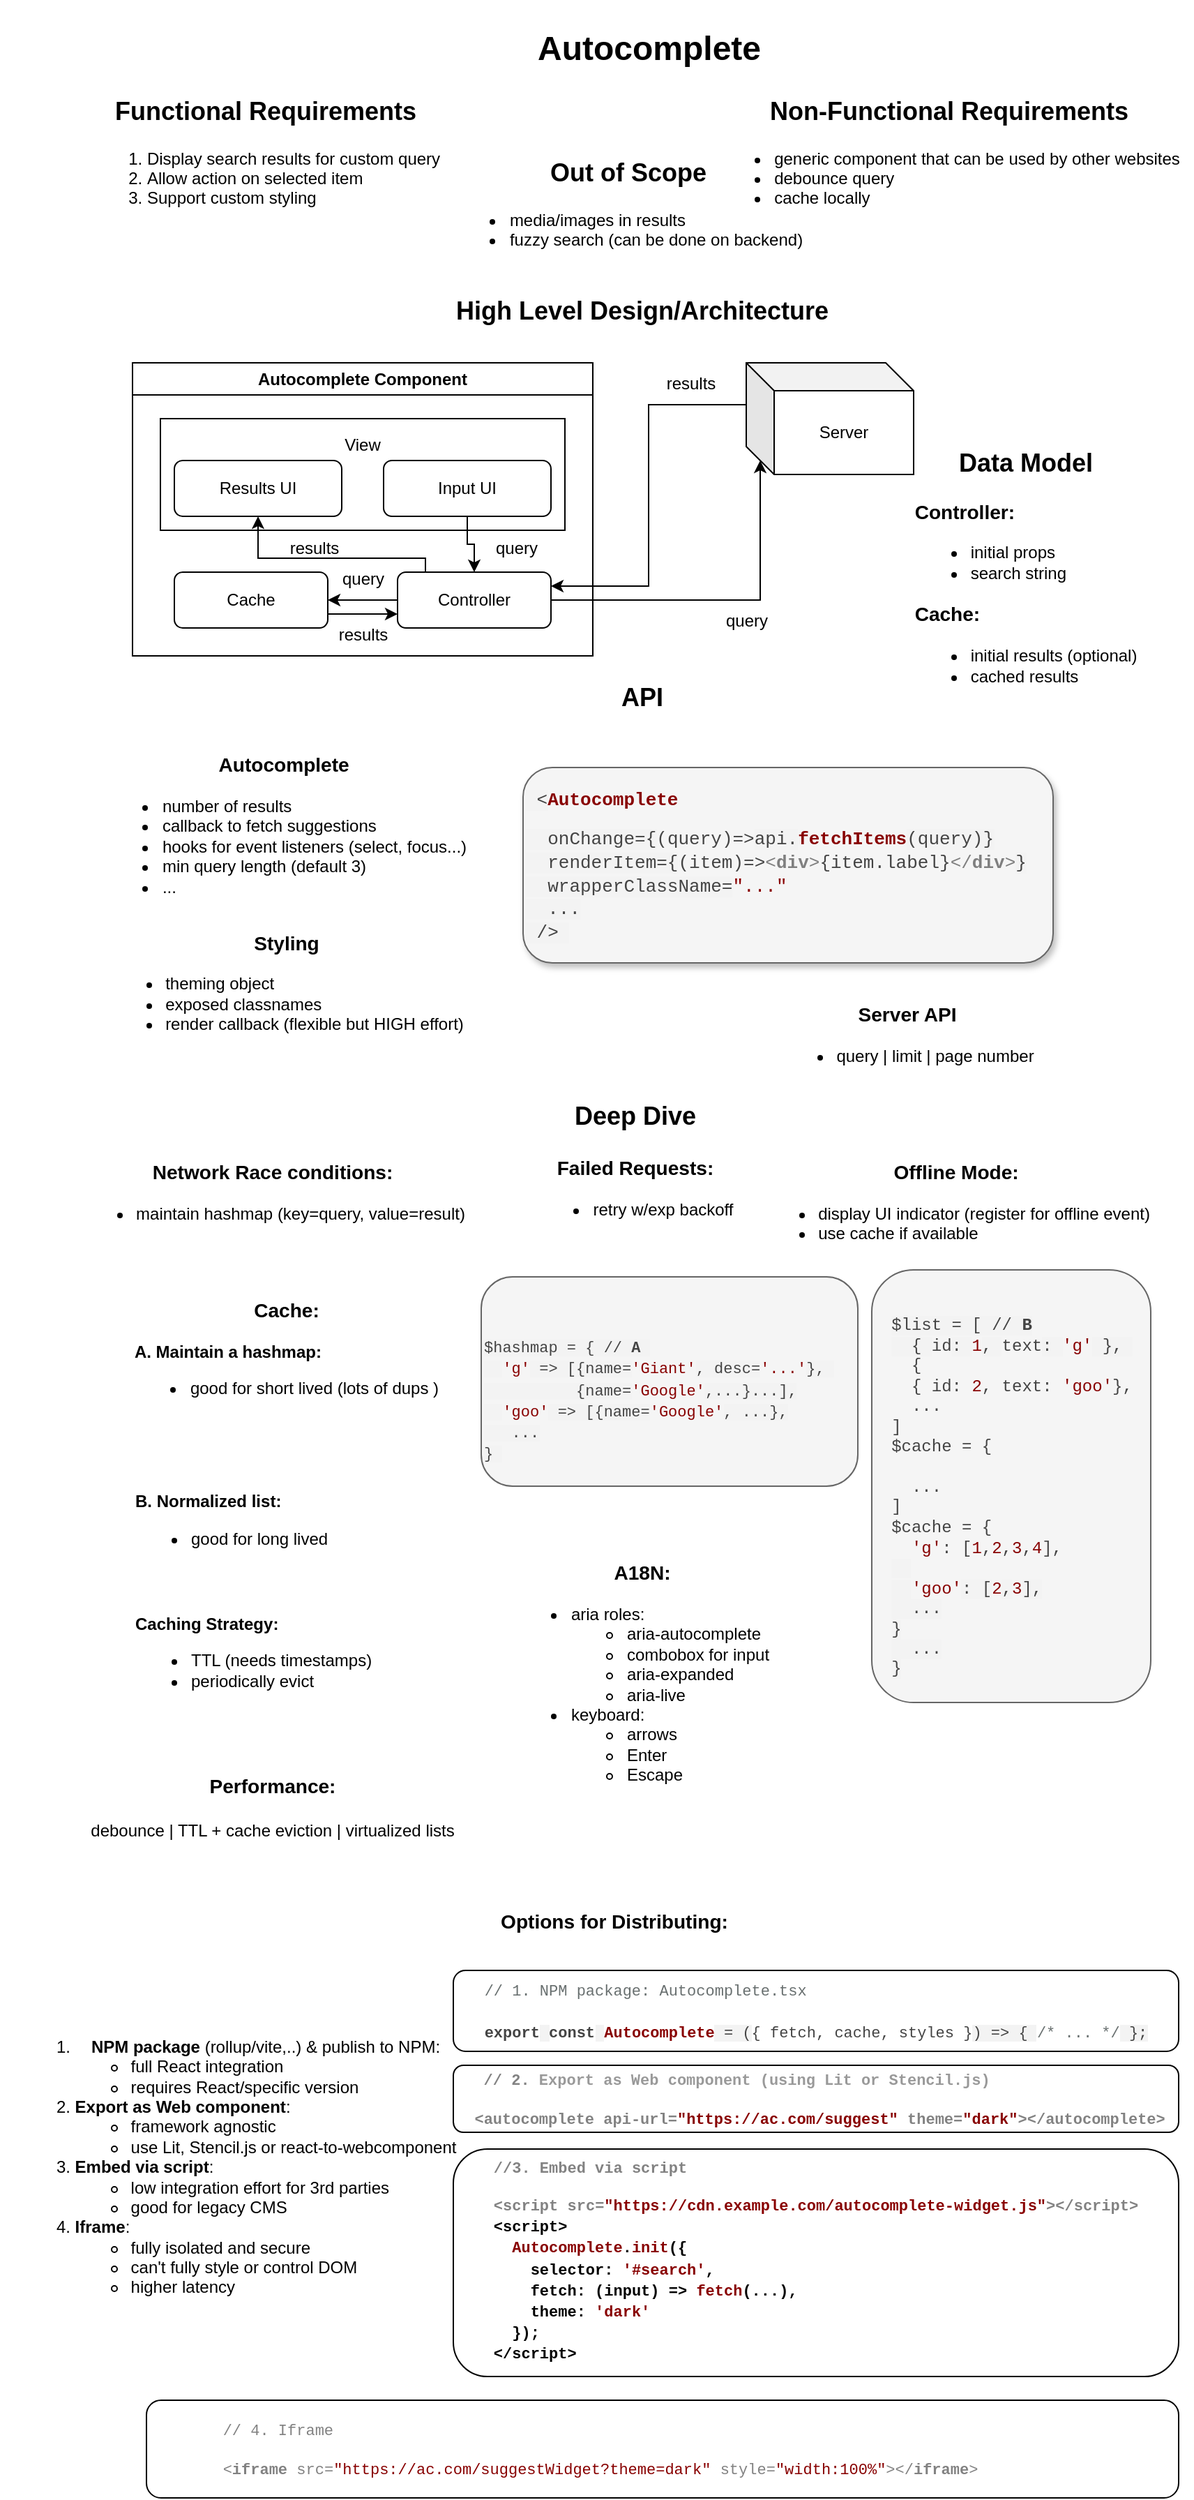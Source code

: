 <mxfile version="27.0.5">
  <diagram name="Page-1" id="dgKfHVLs2dfAS0LjMVGZ">
    <mxGraphModel dx="2055" dy="784" grid="1" gridSize="10" guides="1" tooltips="1" connect="1" arrows="1" fold="1" page="1" pageScale="1" pageWidth="850" pageHeight="1100" math="0" shadow="0">
      <root>
        <mxCell id="0" />
        <mxCell id="1" parent="0" />
        <mxCell id="UEqxe5ACNQiHhb535YgH-1" value="&lt;h1&gt;Autocomplete&lt;/h1&gt;" style="text;html=1;align=center;verticalAlign=middle;resizable=0;points=[];autosize=1;strokeColor=none;fillColor=none;" vertex="1" parent="1">
          <mxGeometry x="360" y="10" width="180" height="70" as="geometry" />
        </mxCell>
        <mxCell id="UEqxe5ACNQiHhb535YgH-2" value="&lt;h2&gt;Functional Requirements&lt;/h2&gt;&lt;div&gt;&lt;ol&gt;&lt;li style=&quot;text-align: left;&quot;&gt;Display search results for custom query&lt;/li&gt;&lt;li style=&quot;text-align: left;&quot;&gt;Allow action on selected item&lt;/li&gt;&lt;li style=&quot;text-align: left;&quot;&gt;Support custom styling&lt;/li&gt;&lt;/ol&gt;&lt;/div&gt;" style="text;html=1;align=center;verticalAlign=middle;resizable=0;points=[];autosize=1;strokeColor=none;fillColor=none;" vertex="1" parent="1">
          <mxGeometry x="40" y="58" width="270" height="120" as="geometry" />
        </mxCell>
        <mxCell id="UEqxe5ACNQiHhb535YgH-3" value="&lt;h2&gt;Non-Functional Requirements&lt;/h2&gt;&lt;div&gt;&lt;ul&gt;&lt;li style=&quot;text-align: left;&quot;&gt;generic component that can be used by other websites&lt;/li&gt;&lt;li style=&quot;text-align: left;&quot;&gt;debounce query&lt;/li&gt;&lt;li style=&quot;text-align: left;&quot;&gt;cache locally&lt;/li&gt;&lt;/ul&gt;&lt;/div&gt;" style="text;html=1;align=center;verticalAlign=middle;resizable=0;points=[];autosize=1;strokeColor=none;fillColor=none;" vertex="1" parent="1">
          <mxGeometry x="490" y="58" width="350" height="120" as="geometry" />
        </mxCell>
        <mxCell id="UEqxe5ACNQiHhb535YgH-4" value="&lt;h2&gt;Out of Scope&lt;/h2&gt;&lt;div&gt;&lt;ul&gt;&lt;li style=&quot;text-align: left;&quot;&gt;media/images in results&lt;/li&gt;&lt;li style=&quot;text-align: left;&quot;&gt;fuzzy search (can be done on backend)&lt;/li&gt;&lt;/ul&gt;&lt;/div&gt;" style="text;html=1;align=center;verticalAlign=middle;resizable=0;points=[];autosize=1;strokeColor=none;fillColor=none;" vertex="1" parent="1">
          <mxGeometry x="300" y="100" width="270" height="110" as="geometry" />
        </mxCell>
        <mxCell id="UEqxe5ACNQiHhb535YgH-5" value="&lt;h2&gt;High Level Design/Architecture&lt;/h2&gt;&lt;div&gt;&lt;br&gt;&lt;/div&gt;" style="text;html=1;align=center;verticalAlign=middle;resizable=0;points=[];autosize=1;strokeColor=none;fillColor=none;" vertex="1" parent="1">
          <mxGeometry x="300" y="200" width="290" height="80" as="geometry" />
        </mxCell>
        <mxCell id="UEqxe5ACNQiHhb535YgH-6" value="Autocomplete Component" style="swimlane;whiteSpace=wrap;html=1;" vertex="1" parent="1">
          <mxGeometry x="80" y="270" width="330" height="210" as="geometry" />
        </mxCell>
        <mxCell id="UEqxe5ACNQiHhb535YgH-11" value="View&lt;div&gt;&lt;br&gt;&lt;/div&gt;&lt;div&gt;&lt;br&gt;&lt;/div&gt;&lt;div&gt;&lt;br&gt;&lt;/div&gt;" style="rounded=0;whiteSpace=wrap;html=1;" vertex="1" parent="UEqxe5ACNQiHhb535YgH-6">
          <mxGeometry x="20" y="40" width="290" height="80" as="geometry" />
        </mxCell>
        <mxCell id="UEqxe5ACNQiHhb535YgH-7" value="Results UI" style="rounded=1;whiteSpace=wrap;html=1;" vertex="1" parent="UEqxe5ACNQiHhb535YgH-6">
          <mxGeometry x="30" y="70" width="120" height="40" as="geometry" />
        </mxCell>
        <mxCell id="UEqxe5ACNQiHhb535YgH-14" value="" style="edgeStyle=orthogonalEdgeStyle;rounded=0;orthogonalLoop=1;jettySize=auto;html=1;" edge="1" parent="UEqxe5ACNQiHhb535YgH-6" source="UEqxe5ACNQiHhb535YgH-10" target="UEqxe5ACNQiHhb535YgH-12">
          <mxGeometry relative="1" as="geometry" />
        </mxCell>
        <mxCell id="UEqxe5ACNQiHhb535YgH-10" value="Input UI" style="rounded=1;whiteSpace=wrap;html=1;" vertex="1" parent="UEqxe5ACNQiHhb535YgH-6">
          <mxGeometry x="180" y="70" width="120" height="40" as="geometry" />
        </mxCell>
        <mxCell id="UEqxe5ACNQiHhb535YgH-16" style="edgeStyle=orthogonalEdgeStyle;rounded=0;orthogonalLoop=1;jettySize=auto;html=1;" edge="1" parent="UEqxe5ACNQiHhb535YgH-6" source="UEqxe5ACNQiHhb535YgH-12" target="UEqxe5ACNQiHhb535YgH-7">
          <mxGeometry relative="1" as="geometry">
            <Array as="points">
              <mxPoint x="210" y="140" />
              <mxPoint x="90" y="140" />
            </Array>
          </mxGeometry>
        </mxCell>
        <mxCell id="UEqxe5ACNQiHhb535YgH-17" value="" style="edgeStyle=orthogonalEdgeStyle;rounded=0;orthogonalLoop=1;jettySize=auto;html=1;" edge="1" parent="UEqxe5ACNQiHhb535YgH-6" source="UEqxe5ACNQiHhb535YgH-12" target="UEqxe5ACNQiHhb535YgH-13">
          <mxGeometry relative="1" as="geometry" />
        </mxCell>
        <mxCell id="UEqxe5ACNQiHhb535YgH-12" value="Controller" style="rounded=1;whiteSpace=wrap;html=1;" vertex="1" parent="UEqxe5ACNQiHhb535YgH-6">
          <mxGeometry x="190" y="150" width="110" height="40" as="geometry" />
        </mxCell>
        <mxCell id="UEqxe5ACNQiHhb535YgH-19" style="edgeStyle=orthogonalEdgeStyle;rounded=0;orthogonalLoop=1;jettySize=auto;html=1;" edge="1" parent="UEqxe5ACNQiHhb535YgH-6" source="UEqxe5ACNQiHhb535YgH-13">
          <mxGeometry relative="1" as="geometry">
            <mxPoint x="190" y="180" as="targetPoint" />
            <Array as="points">
              <mxPoint x="190" y="180" />
            </Array>
          </mxGeometry>
        </mxCell>
        <mxCell id="UEqxe5ACNQiHhb535YgH-13" value="Cache" style="rounded=1;whiteSpace=wrap;html=1;" vertex="1" parent="UEqxe5ACNQiHhb535YgH-6">
          <mxGeometry x="30" y="150" width="110" height="40" as="geometry" />
        </mxCell>
        <mxCell id="UEqxe5ACNQiHhb535YgH-15" value="query" style="text;html=1;align=center;verticalAlign=middle;resizable=0;points=[];autosize=1;strokeColor=none;fillColor=none;" vertex="1" parent="UEqxe5ACNQiHhb535YgH-6">
          <mxGeometry x="250" y="118" width="50" height="30" as="geometry" />
        </mxCell>
        <mxCell id="UEqxe5ACNQiHhb535YgH-18" value="query" style="text;html=1;align=center;verticalAlign=middle;resizable=0;points=[];autosize=1;strokeColor=none;fillColor=none;" vertex="1" parent="UEqxe5ACNQiHhb535YgH-6">
          <mxGeometry x="140" y="140" width="50" height="30" as="geometry" />
        </mxCell>
        <mxCell id="UEqxe5ACNQiHhb535YgH-20" value="results" style="text;html=1;align=center;verticalAlign=middle;resizable=0;points=[];autosize=1;strokeColor=none;fillColor=none;" vertex="1" parent="UEqxe5ACNQiHhb535YgH-6">
          <mxGeometry x="135" y="180" width="60" height="30" as="geometry" />
        </mxCell>
        <mxCell id="UEqxe5ACNQiHhb535YgH-22" style="edgeStyle=orthogonalEdgeStyle;rounded=0;orthogonalLoop=1;jettySize=auto;html=1;entryX=0;entryY=0;entryDx=10;entryDy=70;entryPerimeter=0;" edge="1" parent="1" source="UEqxe5ACNQiHhb535YgH-12" target="UEqxe5ACNQiHhb535YgH-27">
          <mxGeometry relative="1" as="geometry">
            <mxPoint x="547" y="365.55" as="targetPoint" />
          </mxGeometry>
        </mxCell>
        <mxCell id="UEqxe5ACNQiHhb535YgH-23" value="query" style="text;html=1;align=center;verticalAlign=middle;resizable=0;points=[];autosize=1;strokeColor=none;fillColor=none;" vertex="1" parent="1">
          <mxGeometry x="495" y="440" width="50" height="30" as="geometry" />
        </mxCell>
        <mxCell id="UEqxe5ACNQiHhb535YgH-24" value="results" style="text;html=1;align=center;verticalAlign=middle;resizable=0;points=[];autosize=1;strokeColor=none;fillColor=none;" vertex="1" parent="1">
          <mxGeometry x="180" y="388" width="60" height="30" as="geometry" />
        </mxCell>
        <mxCell id="UEqxe5ACNQiHhb535YgH-26" value="results" style="text;html=1;align=center;verticalAlign=middle;resizable=0;points=[];autosize=1;strokeColor=none;fillColor=none;" vertex="1" parent="1">
          <mxGeometry x="450" y="270" width="60" height="30" as="geometry" />
        </mxCell>
        <mxCell id="UEqxe5ACNQiHhb535YgH-27" value="Server" style="shape=cube;whiteSpace=wrap;html=1;boundedLbl=1;backgroundOutline=1;darkOpacity=0.05;darkOpacity2=0.1;" vertex="1" parent="1">
          <mxGeometry x="520" y="270" width="120" height="80" as="geometry" />
        </mxCell>
        <mxCell id="UEqxe5ACNQiHhb535YgH-25" style="edgeStyle=orthogonalEdgeStyle;rounded=0;orthogonalLoop=1;jettySize=auto;html=1;exitX=0;exitY=0;exitDx=0;exitDy=30;exitPerimeter=0;entryX=1;entryY=0.25;entryDx=0;entryDy=0;" edge="1" parent="1" source="UEqxe5ACNQiHhb535YgH-27" target="UEqxe5ACNQiHhb535YgH-12">
          <mxGeometry relative="1" as="geometry">
            <mxPoint x="390" y="440" as="targetPoint" />
            <mxPoint x="576.04" y="390.48" as="sourcePoint" />
          </mxGeometry>
        </mxCell>
        <mxCell id="UEqxe5ACNQiHhb535YgH-28" value="&lt;h2&gt;Data Model&lt;/h2&gt;&lt;h3 style=&quot;text-align: left;&quot;&gt;Controller:&lt;/h3&gt;&lt;div style=&quot;&quot;&gt;&lt;ul&gt;&lt;li style=&quot;text-align: left;&quot;&gt;initial props&lt;/li&gt;&lt;li style=&quot;text-align: left;&quot;&gt;search string&lt;/li&gt;&lt;/ul&gt;&lt;h3 style=&quot;text-align: left;&quot;&gt;Cache:&lt;/h3&gt;&lt;div&gt;&lt;ul&gt;&lt;li style=&quot;text-align: left;&quot;&gt;initial results (optional)&lt;/li&gt;&lt;li style=&quot;text-align: left;&quot;&gt;cached results&lt;/li&gt;&lt;/ul&gt;&lt;/div&gt;&lt;/div&gt;" style="text;html=1;align=center;verticalAlign=middle;resizable=0;points=[];autosize=1;strokeColor=none;fillColor=none;" vertex="1" parent="1">
          <mxGeometry x="630" y="310" width="180" height="210" as="geometry" />
        </mxCell>
        <mxCell id="UEqxe5ACNQiHhb535YgH-29" value="&lt;h2&gt;API&lt;/h2&gt;" style="text;html=1;align=center;verticalAlign=middle;resizable=0;points=[];autosize=1;strokeColor=none;fillColor=none;" vertex="1" parent="1">
          <mxGeometry x="420" y="480" width="50" height="60" as="geometry" />
        </mxCell>
        <mxCell id="UEqxe5ACNQiHhb535YgH-30" value="&lt;h3&gt;Autocomplete&amp;nbsp;&lt;/h3&gt;&lt;div&gt;&lt;ul&gt;&lt;li style=&quot;text-align: left;&quot;&gt;&lt;span style=&quot;background-color: transparent; color: light-dark(rgb(0, 0, 0), rgb(255, 255, 255));&quot;&gt;number of results&lt;/span&gt;&lt;/li&gt;&lt;li style=&quot;text-align: left;&quot;&gt;&lt;span style=&quot;background-color: transparent; color: light-dark(rgb(0, 0, 0), rgb(255, 255, 255));&quot;&gt;callback to fetch suggestions&lt;/span&gt;&lt;/li&gt;&lt;li style=&quot;text-align: left;&quot;&gt;&lt;span style=&quot;background-color: transparent; color: light-dark(rgb(0, 0, 0), rgb(255, 255, 255));&quot;&gt;hooks for event listeners (select, focus...)&lt;/span&gt;&lt;/li&gt;&lt;li style=&quot;text-align: left;&quot;&gt;&lt;span style=&quot;background-color: transparent; color: light-dark(rgb(0, 0, 0), rgb(255, 255, 255));&quot;&gt;min query length (default 3)&lt;/span&gt;&lt;/li&gt;&lt;li style=&quot;text-align: left;&quot;&gt;&lt;span style=&quot;background-color: transparent; color: light-dark(rgb(0, 0, 0), rgb(255, 255, 255));&quot;&gt;...&lt;/span&gt;&lt;/li&gt;&lt;/ul&gt;&lt;/div&gt;" style="text;html=1;align=center;verticalAlign=middle;resizable=0;points=[];autosize=1;strokeColor=none;fillColor=none;" vertex="1" parent="1">
          <mxGeometry x="50" y="530" width="280" height="140" as="geometry" />
        </mxCell>
        <mxCell id="UEqxe5ACNQiHhb535YgH-36" value="&lt;pre&gt;&lt;font style=&quot;font-size: 13px;&quot;&gt;&lt;span style=&quot;color: rgb(68, 68, 68); font-family: &amp;quot;Lucida Console&amp;quot;, Courier, monospace; white-space-collapse: preserve; background-color: rgb(243, 243, 243);&quot;&gt; &amp;lt;&lt;/span&gt;&lt;span style=&quot;box-sizing: border-box; font-family: &amp;quot;Lucida Console&amp;quot;, Courier, monospace; white-space-collapse: preserve; color: rgb(136, 0, 0); font-weight: 700;&quot;&gt;Autocomplete&lt;/span&gt;&lt;span style=&quot;color: rgb(68, 68, 68); font-family: &amp;quot;Lucida Console&amp;quot;, Courier, monospace; white-space-collapse: preserve; background-color: rgb(243, 243, 243);&quot;&gt;&lt;br&gt;&lt;/span&gt;&lt;/font&gt;&lt;pre&gt;&lt;font style=&quot;font-size: 13px;&quot;&gt;&lt;span style=&quot;color: rgb(68, 68, 68); font-family: &amp;quot;Lucida Console&amp;quot;, Courier, monospace; white-space-collapse: preserve; background-color: rgb(243, 243, 243);&quot;&gt;  onChange={&lt;/span&gt;&lt;span style=&quot;box-sizing: border-box; color: rgb(68, 68, 68); font-family: &amp;quot;Lucida Console&amp;quot;, Courier, monospace; white-space-collapse: preserve;&quot;&gt;(&lt;span style=&quot;box-sizing: border-box;&quot;&gt;query&lt;/span&gt;)=&amp;gt;&lt;/span&gt;&lt;span style=&quot;color: rgb(68, 68, 68); font-family: &amp;quot;Lucida Console&amp;quot;, Courier, monospace; white-space-collapse: preserve; background-color: rgb(243, 243, 243);&quot;&gt;api.&lt;/span&gt;&lt;span style=&quot;box-sizing: border-box; font-family: &amp;quot;Lucida Console&amp;quot;, Courier, monospace; white-space-collapse: preserve; color: rgb(136, 0, 0); font-weight: 700;&quot;&gt;fetchItems&lt;/span&gt;&lt;span style=&quot;color: rgb(68, 68, 68); font-family: &amp;quot;Lucida Console&amp;quot;, Courier, monospace; white-space-collapse: preserve; background-color: rgb(243, 243, 243);&quot;&gt;(query)}&lt;br&gt;&lt;/span&gt;&lt;span style=&quot;color: rgb(68, 68, 68); font-family: &amp;quot;Lucida Console&amp;quot;, Courier, monospace; white-space-collapse: preserve; background-color: rgb(243, 243, 243);&quot;&gt;  renderItem={&lt;/span&gt;&lt;span style=&quot;box-sizing: border-box; color: rgb(68, 68, 68); font-family: &amp;quot;Lucida Console&amp;quot;, Courier, monospace; white-space-collapse: preserve;&quot;&gt;(&lt;span style=&quot;box-sizing: border-box;&quot;&gt;item&lt;/span&gt;)=&amp;gt;&lt;/span&gt;&lt;span style=&quot;box-sizing: border-box; color: rgb(68, 68, 68); font-family: &amp;quot;Lucida Console&amp;quot;, Courier, monospace; white-space-collapse: preserve;&quot;&gt;&lt;span style=&quot;box-sizing: border-box; color: rgba(68, 68, 68, 0.667);&quot;&gt;&amp;lt;&lt;span style=&quot;box-sizing: border-box; font-weight: 700;&quot;&gt;div&lt;/span&gt;&amp;gt;&lt;/span&gt;{item.label}&lt;span style=&quot;box-sizing: border-box; color: rgba(68, 68, 68, 0.667);&quot;&gt;&amp;lt;/&lt;span style=&quot;box-sizing: border-box; font-weight: 700;&quot;&gt;div&lt;/span&gt;&amp;gt;&lt;/span&gt;&lt;/span&gt;&lt;span style=&quot;color: rgb(68, 68, 68); font-family: &amp;quot;Lucida Console&amp;quot;, Courier, monospace; white-space-collapse: preserve; background-color: rgb(243, 243, 243);&quot;&gt;}&lt;br&gt;&lt;/span&gt;&lt;span style=&quot;color: rgb(68, 68, 68); font-family: &amp;quot;Lucida Console&amp;quot;, Courier, monospace; white-space-collapse: preserve; background-color: rgb(243, 243, 243);&quot;&gt;  wrapperClassName=&lt;/span&gt;&lt;span style=&quot;box-sizing: border-box; font-family: &amp;quot;Lucida Console&amp;quot;, Courier, monospace; white-space-collapse: preserve; color: rgb(136, 0, 0);&quot;&gt;&quot;...&quot;&lt;br&gt;&lt;/span&gt;&lt;span style=&quot;color: rgb(68, 68, 68); font-family: &amp;quot;Lucida Console&amp;quot;, Courier, monospace; white-space-collapse: preserve; background-color: rgb(243, 243, 243);&quot;&gt;  ...&lt;br&gt;&lt;/span&gt;&lt;span style=&quot;color: rgb(68, 68, 68); font-family: &amp;quot;Lucida Console&amp;quot;, Courier, monospace; white-space-collapse: preserve; background-color: rgb(243, 243, 243);&quot;&gt; /&amp;gt; &lt;/span&gt;&lt;/font&gt;&lt;/pre&gt;&lt;/pre&gt;" style="text;html=1;align=left;verticalAlign=middle;resizable=0;points=[];autosize=1;strokeColor=#666666;fillColor=#f5f5f5;fontColor=#333333;rounded=1;glass=0;shadow=1;" vertex="1" parent="1">
          <mxGeometry x="360" y="560" width="380" height="140" as="geometry" />
        </mxCell>
        <mxCell id="UEqxe5ACNQiHhb535YgH-38" value="&lt;h2&gt;Deep Dive&lt;/h2&gt;" style="text;html=1;align=center;verticalAlign=middle;resizable=0;points=[];autosize=1;strokeColor=none;fillColor=none;" vertex="1" parent="1">
          <mxGeometry x="385" y="780" width="110" height="60" as="geometry" />
        </mxCell>
        <mxCell id="UEqxe5ACNQiHhb535YgH-39" value="&lt;h3&gt;Network Race conditions:&lt;/h3&gt;&lt;div&gt;&lt;ul&gt;&lt;li style=&quot;text-align: left;&quot;&gt;maintain hashmap (key=query, value=result)&lt;/li&gt;&lt;/ul&gt;&lt;div style=&quot;&quot;&gt;&lt;br&gt;&lt;/div&gt;&lt;/div&gt;" style="text;html=1;align=center;verticalAlign=middle;resizable=0;points=[];autosize=1;strokeColor=none;fillColor=none;" vertex="1" parent="1">
          <mxGeometry x="30" y="820" width="300" height="100" as="geometry" />
        </mxCell>
        <mxCell id="UEqxe5ACNQiHhb535YgH-40" value="&lt;h3&gt;Failed Requests:&lt;/h3&gt;&lt;div&gt;&lt;ul&gt;&lt;li style=&quot;text-align: left;&quot;&gt;retry w/exp backoff&lt;/li&gt;&lt;/ul&gt;&lt;/div&gt;" style="text;html=1;align=center;verticalAlign=middle;resizable=0;points=[];autosize=1;strokeColor=none;fillColor=none;" vertex="1" parent="1">
          <mxGeometry x="360" y="820" width="160" height="80" as="geometry" />
        </mxCell>
        <mxCell id="UEqxe5ACNQiHhb535YgH-41" value="&lt;h3&gt;Offline Mode:&lt;/h3&gt;&lt;div&gt;&lt;ul&gt;&lt;li style=&quot;text-align: left;&quot;&gt;display UI indicator (register for offline event)&lt;/li&gt;&lt;li style=&quot;text-align: left;&quot;&gt;use cache if available&lt;/li&gt;&lt;/ul&gt;&lt;/div&gt;" style="text;html=1;align=center;verticalAlign=middle;resizable=0;points=[];autosize=1;strokeColor=none;fillColor=none;" vertex="1" parent="1">
          <mxGeometry x="520" y="820" width="300" height="100" as="geometry" />
        </mxCell>
        <mxCell id="UEqxe5ACNQiHhb535YgH-42" value="&lt;h3&gt;Cache:&lt;/h3&gt;&lt;div&gt;&lt;div style=&quot;text-align: left;&quot;&gt;&lt;span style=&quot;background-color: transparent; color: light-dark(rgb(0, 0, 0), rgb(255, 255, 255));&quot;&gt;&lt;b&gt;A. Maintain a hashmap:&lt;/b&gt;&lt;/span&gt;&lt;/div&gt;&lt;ul&gt;&lt;li&gt;&lt;span style=&quot;background-color: transparent; color: light-dark(rgb(0, 0, 0), rgb(255, 255, 255)); text-align: left;&quot;&gt;good for short lived (lots of dups )&lt;/span&gt;&lt;/li&gt;&lt;/ul&gt;&lt;/div&gt;" style="text;html=1;align=center;verticalAlign=middle;resizable=0;points=[];autosize=1;strokeColor=none;fillColor=none;" vertex="1" parent="1">
          <mxGeometry x="70" y="920" width="240" height="110" as="geometry" />
        </mxCell>
        <mxCell id="UEqxe5ACNQiHhb535YgH-43" value="&lt;pre&gt;&lt;pre&gt;&lt;br&gt;&lt;/pre&gt;&lt;pre&gt;&lt;font style=&quot;font-size: 11px;&quot;&gt;&lt;span style=&quot;color: rgb(68, 68, 68); font-family: &amp;quot;Lucida Console&amp;quot;, Courier, monospace; background-color: rgb(243, 243, 243);&quot;&gt;$hashmap = { // &lt;b&gt;A&lt;/b&gt; &lt;br&gt;&lt;/span&gt;&lt;span style=&quot;color: rgb(68, 68, 68); font-family: &amp;quot;Lucida Console&amp;quot;, Courier, monospace; background-color: rgb(243, 243, 243);&quot;&gt;  &lt;/span&gt;&lt;span style=&quot;box-sizing: border-box; font-family: &amp;quot;Lucida Console&amp;quot;, Courier, monospace; color: rgb(136, 0, 0);&quot;&gt;&#39;g&#39;&lt;/span&gt;&lt;span style=&quot;color: rgb(68, 68, 68); font-family: &amp;quot;Lucida Console&amp;quot;, Courier, monospace; background-color: rgb(243, 243, 243);&quot;&gt; =&amp;gt; [{name=&lt;/span&gt;&lt;span style=&quot;box-sizing: border-box; font-family: &amp;quot;Lucida Console&amp;quot;, Courier, monospace; color: rgb(136, 0, 0);&quot;&gt;&#39;Giant&#39;&lt;/span&gt;&lt;span style=&quot;color: rgb(68, 68, 68); font-family: &amp;quot;Lucida Console&amp;quot;, Courier, monospace; background-color: rgb(243, 243, 243);&quot;&gt;, desc=&lt;/span&gt;&lt;span style=&quot;box-sizing: border-box; font-family: &amp;quot;Lucida Console&amp;quot;, Courier, monospace; color: rgb(136, 0, 0);&quot;&gt;&#39;...&#39;&lt;/span&gt;&lt;span style=&quot;color: rgb(68, 68, 68); font-family: &amp;quot;Lucida Console&amp;quot;, Courier, monospace; background-color: rgb(243, 243, 243);&quot;&gt;}, &lt;br&gt;          {name=&lt;/span&gt;&lt;span style=&quot;box-sizing: border-box; font-family: &amp;quot;Lucida Console&amp;quot;, Courier, monospace; color: rgb(136, 0, 0);&quot;&gt;&#39;Google&#39;&lt;/span&gt;&lt;span style=&quot;color: rgb(68, 68, 68); font-family: &amp;quot;Lucida Console&amp;quot;, Courier, monospace; background-color: rgb(243, 243, 243);&quot;&gt;,...}...],&lt;br&gt;  &lt;/span&gt;&lt;span style=&quot;box-sizing: border-box; font-family: &amp;quot;Lucida Console&amp;quot;, Courier, monospace; color: rgb(136, 0, 0);&quot;&gt;&#39;goo&#39;&lt;/span&gt;&lt;span style=&quot;color: rgb(68, 68, 68); font-family: &amp;quot;Lucida Console&amp;quot;, Courier, monospace; background-color: rgb(243, 243, 243);&quot;&gt; =&amp;gt; [{name=&lt;/span&gt;&lt;span style=&quot;box-sizing: border-box; font-family: &amp;quot;Lucida Console&amp;quot;, Courier, monospace; color: rgb(136, 0, 0);&quot;&gt;&#39;Google&#39;&lt;/span&gt;&lt;span style=&quot;color: rgb(68, 68, 68); font-family: &amp;quot;Lucida Console&amp;quot;, Courier, monospace; background-color: rgb(243, 243, 243);&quot;&gt;, ...},&lt;br&gt;   ...&lt;br&gt;} &lt;/span&gt;&lt;/font&gt;&lt;/pre&gt;&lt;/pre&gt;" style="text;html=1;align=left;verticalAlign=middle;resizable=0;points=[];autosize=1;strokeColor=#666666;fillColor=#f5f5f5;rounded=1;fontColor=#333333;" vertex="1" parent="1">
          <mxGeometry x="330" y="925" width="270" height="150" as="geometry" />
        </mxCell>
        <mxCell id="UEqxe5ACNQiHhb535YgH-44" value="&lt;pre&gt;&lt;div style=&quot;text-align: left;&quot;&gt;&lt;br&gt;&lt;/div&gt;&lt;div style=&quot;text-align: left;&quot;&gt;&lt;span style=&quot;background-color: rgb(243, 243, 243); color: rgb(68, 68, 68); font-family: &amp;quot;Lucida Console&amp;quot;, Courier, monospace;&quot;&gt;&lt;font&gt;$list = [ &lt;/font&gt;&lt;/span&gt;&lt;span style=&quot;background-color: rgb(243, 243, 243); color: rgb(68, 68, 68); font-family: &amp;quot;Lucida Console&amp;quot;, Courier, monospace; white-space-collapse: collapse;&quot;&gt;// &lt;b&gt;B&lt;/b&gt;&lt;/span&gt;&lt;/div&gt;&lt;font style=&quot;&quot;&gt;&lt;font style=&quot;&quot;&gt;&lt;div style=&quot;text-align: left;&quot;&gt;&lt;font&gt;&lt;span style=&quot;color: rgb(68, 68, 68); font-family: &amp;quot;Lucida Console&amp;quot;, Courier, monospace; background-color: rgb(243, 243, 243);&quot;&gt;  { &lt;/span&gt;&lt;span style=&quot;background-color: transparent; box-sizing: border-box; color: rgb(68, 68, 68); font-family: &amp;quot;Lucida Console&amp;quot;, Courier, monospace;&quot;&gt;id&lt;/span&gt;&lt;span style=&quot;color: rgb(68, 68, 68); font-family: &amp;quot;Lucida Console&amp;quot;, Courier, monospace; background-color: rgb(243, 243, 243);&quot;&gt;: &lt;/span&gt;&lt;span style=&quot;background-color: transparent; box-sizing: border-box; font-family: &amp;quot;Lucida Console&amp;quot;, Courier, monospace; color: rgb(136, 0, 0);&quot;&gt;1&lt;/span&gt;&lt;span style=&quot;color: rgb(68, 68, 68); font-family: &amp;quot;Lucida Console&amp;quot;, Courier, monospace; background-color: rgb(243, 243, 243);&quot;&gt;, &lt;/span&gt;&lt;span style=&quot;background-color: transparent; box-sizing: border-box; color: rgb(68, 68, 68); font-family: &amp;quot;Lucida Console&amp;quot;, Courier, monospace;&quot;&gt;text&lt;/span&gt;&lt;span style=&quot;color: rgb(68, 68, 68); font-family: &amp;quot;Lucida Console&amp;quot;, Courier, monospace; background-color: rgb(243, 243, 243);&quot;&gt;: &lt;/span&gt;&lt;span style=&quot;background-color: transparent; box-sizing: border-box; font-family: &amp;quot;Lucida Console&amp;quot;, Courier, monospace; color: rgb(136, 0, 0);&quot;&gt;&#39;g&#39;&lt;/span&gt;&lt;span style=&quot;color: rgb(68, 68, 68); font-family: &amp;quot;Lucida Console&amp;quot;, Courier, monospace; background-color: rgb(243, 243, 243);&quot;&gt; }, &lt;/span&gt;&lt;/font&gt;&lt;/div&gt;&lt;font style=&quot;&quot;&gt;&lt;font&gt;&lt;span style=&quot;color: rgb(68, 68, 68); font-family: &amp;quot;Lucida Console&amp;quot;, Courier, monospace; white-space-collapse: preserve; background-color: rgb(243, 243, 243);&quot;&gt;&lt;div style=&quot;text-align: left;&quot;&gt;  { &lt;/div&gt;&lt;/span&gt;&lt;span style=&quot;color: rgb(68, 68, 68); font-family: &amp;quot;Lucida Console&amp;quot;, Courier, monospace; white-space-collapse: preserve; background-color: rgb(243, 243, 243);&quot;&gt;&lt;div style=&quot;text-align: left;&quot;&gt;  { &lt;span style=&quot;background-color: transparent; box-sizing: border-box;&quot;&gt;id&lt;/span&gt;: &lt;span style=&quot;background-color: transparent; box-sizing: border-box; color: rgb(136, 0, 0);&quot;&gt;2&lt;/span&gt;, &lt;span style=&quot;background-color: transparent; box-sizing: border-box;&quot;&gt;text&lt;/span&gt;: &lt;span style=&quot;background-color: transparent; box-sizing: border-box; color: rgb(136, 0, 0);&quot;&gt;&#39;goo&#39;&lt;/span&gt;},&lt;/div&gt;&lt;/span&gt;&lt;span style=&quot;color: rgb(68, 68, 68); font-family: &amp;quot;Lucida Console&amp;quot;, Courier, monospace; white-space-collapse: preserve; background-color: rgb(243, 243, 243);&quot;&gt;&lt;div style=&quot;text-align: left;&quot;&gt;  ...&lt;/div&gt;&lt;div style=&quot;text-align: left;&quot;&gt;]&lt;/div&gt;&lt;div style=&quot;text-align: left;&quot;&gt;$cache = {&lt;/div&gt;&lt;div style=&quot;text-align: left;&quot;&gt;  &lt;/div&gt;&lt;/span&gt;&lt;span style=&quot;color: rgb(68, 68, 68); font-family: &amp;quot;Lucida Console&amp;quot;, Courier, monospace; white-space-collapse: preserve; background-color: rgb(243, 243, 243);&quot;&gt;&lt;div style=&quot;text-align: left;&quot;&gt;  ...&lt;/div&gt;&lt;/span&gt;&lt;span style=&quot;color: rgb(68, 68, 68); font-family: &amp;quot;Lucida Console&amp;quot;, Courier, monospace; white-space-collapse: preserve; background-color: rgb(243, 243, 243);&quot;&gt;&lt;div style=&quot;text-align: left;&quot;&gt;]&lt;/div&gt;&lt;/span&gt;&lt;/font&gt;&lt;span style=&quot;color: rgb(68, 68, 68); font-family: &amp;quot;Lucida Console&amp;quot;, Courier, monospace; white-space-collapse: preserve; background-color: rgb(243, 243, 243);&quot;&gt;&lt;div style=&quot;text-align: left;&quot;&gt;&lt;font&gt;$cache = {&lt;/font&gt;&lt;/div&gt;&lt;/span&gt;&lt;/font&gt;&lt;span style=&quot;color: rgb(68, 68, 68); font-family: &amp;quot;Lucida Console&amp;quot;, Courier, monospace; white-space-collapse: preserve; background-color: rgb(243, 243, 243);&quot;&gt;&lt;div style=&quot;text-align: left;&quot;&gt;&lt;font&gt;&lt;font style=&quot;background-color: transparent; color: light-dark(rgb(0, 0, 0), rgb(255, 255, 255)); font-family: Helvetica; white-space-collapse: collapse;&quot;&gt;&lt;span style=&quot;color: rgb(68, 68, 68); font-family: &amp;quot;Lucida Console&amp;quot;, Courier, monospace; white-space-collapse: preserve;&quot;&gt;  &lt;/span&gt;&lt;span style=&quot;box-sizing: border-box; font-family: &amp;quot;Lucida Console&amp;quot;, Courier, monospace; white-space-collapse: preserve; color: rgb(136, 0, 0);&quot;&gt;&#39;g&#39;&lt;/span&gt;&lt;span style=&quot;color: rgb(68, 68, 68); font-family: &amp;quot;Lucida Console&amp;quot;, Courier, monospace; white-space-collapse: preserve;&quot;&gt;: [&lt;/span&gt;&lt;span style=&quot;box-sizing: border-box; font-family: &amp;quot;Lucida Console&amp;quot;, Courier, monospace; white-space-collapse: preserve; color: rgb(136, 0, 0);&quot;&gt;1&lt;/span&gt;&lt;span style=&quot;color: rgb(68, 68, 68); font-family: &amp;quot;Lucida Console&amp;quot;, Courier, monospace; white-space-collapse: preserve;&quot;&gt;,&lt;/span&gt;&lt;span style=&quot;box-sizing: border-box; font-family: &amp;quot;Lucida Console&amp;quot;, Courier, monospace; white-space-collapse: preserve; color: rgb(136, 0, 0);&quot;&gt;2&lt;/span&gt;&lt;span style=&quot;color: rgb(68, 68, 68); font-family: &amp;quot;Lucida Console&amp;quot;, Courier, monospace; white-space-collapse: preserve;&quot;&gt;,&lt;/span&gt;&lt;span style=&quot;box-sizing: border-box; font-family: &amp;quot;Lucida Console&amp;quot;, Courier, monospace; white-space-collapse: preserve; color: rgb(136, 0, 0);&quot;&gt;3&lt;/span&gt;&lt;span style=&quot;color: rgb(68, 68, 68); font-family: &amp;quot;Lucida Console&amp;quot;, Courier, monospace; white-space-collapse: preserve;&quot;&gt;,&lt;/span&gt;&lt;/font&gt;&lt;span style=&quot;background-color: transparent; box-sizing: border-box; color: rgb(136, 0, 0);&quot;&gt;4&lt;/span&gt;&lt;span style=&quot;&quot;&gt;],&lt;/span&gt;&lt;/font&gt;&lt;/div&gt;&lt;/span&gt;&lt;/font&gt;&lt;font&gt;&lt;span style=&quot;color: rgb(68, 68, 68); font-family: &amp;quot;Lucida Console&amp;quot;, Courier, monospace; white-space-collapse: preserve; background-color: rgb(243, 243, 243);&quot;&gt;&lt;div style=&quot;text-align: left;&quot;&gt;&lt;span style=&quot;background-color: light-dark(rgb(243, 243, 243), rgb(28, 28, 28)); color: light-dark(rgb(68, 68, 68), rgb(179, 179, 179));&quot;&gt;  &lt;/span&gt;&lt;/div&gt;&lt;/span&gt;&lt;span style=&quot;color: rgb(68, 68, 68); font-family: &amp;quot;Lucida Console&amp;quot;, Courier, monospace; white-space-collapse: preserve; background-color: rgb(243, 243, 243);&quot;&gt;&lt;div style=&quot;text-align: left;&quot;&gt;&lt;span style=&quot;color: rgb(68, 68, 68); background-color: rgb(243, 243, 243);&quot;&gt;  &lt;/span&gt;&lt;span style=&quot;background-color: transparent; box-sizing: border-box; color: rgb(136, 0, 0);&quot;&gt;&#39;goo&#39;&lt;/span&gt;&lt;span style=&quot;color: rgb(68, 68, 68); background-color: rgb(243, 243, 243);&quot;&gt;: [&lt;/span&gt;&lt;span style=&quot;background-color: transparent; box-sizing: border-box; color: rgb(136, 0, 0);&quot;&gt;2&lt;/span&gt;&lt;span style=&quot;color: rgb(68, 68, 68); background-color: rgb(243, 243, 243);&quot;&gt;,&lt;/span&gt;&lt;span style=&quot;background-color: transparent; box-sizing: border-box; color: rgb(136, 0, 0);&quot;&gt;3&lt;/span&gt;&lt;span style=&quot;color: rgb(68, 68, 68); background-color: rgb(243, 243, 243);&quot;&gt;],&lt;/span&gt;&lt;/div&gt;&lt;/span&gt;&lt;span style=&quot;color: rgb(68, 68, 68); font-family: &amp;quot;Lucida Console&amp;quot;, Courier, monospace; white-space-collapse: preserve; background-color: rgb(243, 243, 243);&quot;&gt;&lt;div style=&quot;text-align: left;&quot;&gt;&lt;span style=&quot;background-color: light-dark(rgb(243, 243, 243), rgb(28, 28, 28)); color: light-dark(rgb(68, 68, 68), rgb(179, 179, 179));&quot;&gt;  ...&lt;/span&gt;&lt;/div&gt;&lt;div style=&quot;text-align: left;&quot;&gt;&lt;span style=&quot;background-color: light-dark(rgb(243, 243, 243), rgb(28, 28, 28)); color: light-dark(rgb(68, 68, 68), rgb(179, 179, 179));&quot;&gt;}&lt;/span&gt;&lt;/div&gt;&lt;/span&gt;&lt;span style=&quot;color: rgb(68, 68, 68); font-family: &amp;quot;Lucida Console&amp;quot;, Courier, monospace; white-space-collapse: preserve; background-color: rgb(243, 243, 243);&quot;&gt;&lt;div style=&quot;text-align: left;&quot;&gt;&lt;span style=&quot;background-color: light-dark(rgb(243, 243, 243), rgb(28, 28, 28)); color: light-dark(rgb(68, 68, 68), rgb(179, 179, 179));&quot;&gt;  ...&lt;/span&gt;&lt;/div&gt;&lt;/span&gt;&lt;span style=&quot;color: rgb(68, 68, 68); font-family: &amp;quot;Lucida Console&amp;quot;, Courier, monospace; white-space-collapse: preserve; background-color: rgb(243, 243, 243);&quot;&gt;&lt;div style=&quot;text-align: left;&quot;&gt;&lt;span style=&quot;background-color: light-dark(rgb(243, 243, 243), rgb(28, 28, 28)); color: light-dark(rgb(68, 68, 68), rgb(179, 179, 179));&quot;&gt;}&lt;/span&gt;&lt;/div&gt;&lt;/span&gt;&lt;/font&gt;&lt;/font&gt;&lt;/pre&gt;" style="text;html=1;align=center;verticalAlign=middle;resizable=0;points=[];autosize=1;strokeColor=#666666;fillColor=#f5f5f5;fontColor=#333333;rounded=1;" vertex="1" parent="1">
          <mxGeometry x="610" y="920" width="200" height="310" as="geometry" />
        </mxCell>
        <mxCell id="UEqxe5ACNQiHhb535YgH-45" value="&lt;b&gt;&lt;span style=&quot;background-color: transparent; color: light-dark(rgb(0, 0, 0), rgb(255, 255, 255));&quot;&gt;B. Normalized list:&lt;/span&gt;&lt;br&gt;&lt;/b&gt;&lt;ul&gt;&lt;li&gt;&lt;span style=&quot;background-color: transparent; color: light-dark(rgb(0, 0, 0), rgb(255, 255, 255));&quot;&gt;good for long lived&lt;/span&gt;&lt;/li&gt;&lt;/ul&gt;" style="text;html=1;align=left;verticalAlign=middle;resizable=0;points=[];autosize=1;strokeColor=none;fillColor=none;" vertex="1" parent="1">
          <mxGeometry x="80" y="1070" width="160" height="70" as="geometry" />
        </mxCell>
        <mxCell id="UEqxe5ACNQiHhb535YgH-46" value="&lt;h3&gt;Styling&lt;/h3&gt;&lt;div&gt;&lt;ul&gt;&lt;li style=&quot;text-align: left;&quot;&gt;theming object&lt;/li&gt;&lt;li style=&quot;text-align: left;&quot;&gt;exposed classnames&lt;/li&gt;&lt;li style=&quot;text-align: left;&quot;&gt;render callback (flexible but HIGH effort)&lt;/li&gt;&lt;/ul&gt;&lt;/div&gt;" style="text;html=1;align=center;verticalAlign=middle;resizable=0;points=[];autosize=1;strokeColor=none;fillColor=none;" vertex="1" parent="1">
          <mxGeometry x="50" y="658" width="280" height="110" as="geometry" />
        </mxCell>
        <mxCell id="UEqxe5ACNQiHhb535YgH-47" value="&lt;h3&gt;Server API&lt;/h3&gt;&lt;div&gt;&lt;ul&gt;&lt;li style=&quot;text-align: left;&quot;&gt;query | limit | page number&lt;/li&gt;&lt;/ul&gt;&lt;/div&gt;" style="text;html=1;align=center;verticalAlign=middle;resizable=0;points=[];autosize=1;strokeColor=none;fillColor=none;" vertex="1" parent="1">
          <mxGeometry x="530" y="710" width="210" height="80" as="geometry" />
        </mxCell>
        <mxCell id="UEqxe5ACNQiHhb535YgH-48" value="&lt;b&gt;Caching Strategy:&lt;/b&gt;&lt;div&gt;&lt;ul&gt;&lt;li&gt;TTL (needs timestamps)&lt;/li&gt;&lt;li&gt;periodically evict&lt;/li&gt;&lt;/ul&gt;&lt;/div&gt;" style="text;html=1;align=left;verticalAlign=middle;resizable=0;points=[];autosize=1;strokeColor=none;fillColor=none;" vertex="1" parent="1">
          <mxGeometry x="80" y="1160" width="190" height="80" as="geometry" />
        </mxCell>
        <mxCell id="UEqxe5ACNQiHhb535YgH-50" value="&lt;h3&gt;Performance:&lt;/h3&gt;&lt;h3&gt;&lt;span style=&quot;text-align: left; background-color: transparent; color: light-dark(rgb(0, 0, 0), rgb(255, 255, 255)); font-size: 12px; font-weight: normal;&quot;&gt;debounce | TTL + cache eviction | virtualized lists&lt;/span&gt;&lt;/h3&gt;" style="text;html=1;align=center;verticalAlign=middle;resizable=0;points=[];autosize=1;strokeColor=none;fillColor=none;" vertex="1" parent="1">
          <mxGeometry x="40" y="1260" width="280" height="90" as="geometry" />
        </mxCell>
        <mxCell id="UEqxe5ACNQiHhb535YgH-52" value="&lt;div&gt;&lt;ol&gt;&lt;li&gt;&lt;span style=&quot;background-color: transparent; color: light-dark(rgb(0, 0, 0), rgb(255, 255, 255)); text-align: left; font-size: 12px;&quot;&gt;&lt;b&gt;NPM package&lt;/b&gt;&lt;/span&gt;&lt;span style=&quot;background-color: transparent; color: light-dark(rgb(0, 0, 0), rgb(255, 255, 255)); text-align: left; font-size: 12px; font-weight: normal;&quot;&gt; (rollup/vite,..) &amp;amp; publish to NPM:&lt;/span&gt;&lt;/li&gt;&lt;ul&gt;&lt;li style=&quot;text-align: left;&quot;&gt;&lt;span style=&quot;background-color: transparent; color: light-dark(rgb(0, 0, 0), rgb(255, 255, 255));&quot;&gt;full React integration&lt;/span&gt;&lt;/li&gt;&lt;li style=&quot;text-align: left;&quot;&gt;&lt;span style=&quot;background-color: transparent; color: light-dark(rgb(0, 0, 0), rgb(255, 255, 255));&quot;&gt;requires React/&lt;/span&gt;specific version&lt;/li&gt;&lt;/ul&gt;&lt;li style=&quot;text-align: left;&quot;&gt;&lt;b&gt;Export as&lt;/b&gt; &lt;b&gt;Web component&lt;/b&gt;:&lt;/li&gt;&lt;ul&gt;&lt;li style=&quot;text-align: left;&quot;&gt;framework agnostic&lt;/li&gt;&lt;li style=&quot;text-align: left;&quot;&gt;use Lit, Stencil.js or react-to-webcomponent&lt;/li&gt;&lt;/ul&gt;&lt;li style=&quot;text-align: left;&quot;&gt;&lt;b&gt;Embed via script&lt;/b&gt;:&lt;/li&gt;&lt;ul&gt;&lt;li style=&quot;text-align: left;&quot;&gt;low integration effort for 3rd parties&lt;/li&gt;&lt;li style=&quot;text-align: left;&quot;&gt;good for legacy CMS&lt;/li&gt;&lt;/ul&gt;&lt;li style=&quot;text-align: left;&quot;&gt;&lt;b&gt;Iframe&lt;/b&gt;:&lt;/li&gt;&lt;ul&gt;&lt;li style=&quot;text-align: left;&quot;&gt;fully isolated and secure&lt;/li&gt;&lt;li style=&quot;text-align: left;&quot;&gt;can&#39;t fully style or control DOM&lt;/li&gt;&lt;li style=&quot;text-align: left;&quot;&gt;higher latency&lt;/li&gt;&lt;/ul&gt;&lt;/ol&gt;&lt;br&gt;&lt;/div&gt;" style="text;html=1;align=center;verticalAlign=middle;resizable=0;points=[];autosize=1;strokeColor=none;fillColor=none;" vertex="1" parent="1">
          <mxGeometry x="-15" y="1450" width="340" height="240" as="geometry" />
        </mxCell>
        <mxCell id="UEqxe5ACNQiHhb535YgH-51" value="&lt;h3&gt;A18N:&lt;/h3&gt;&lt;div&gt;&lt;ul&gt;&lt;li style=&quot;text-align: left;&quot;&gt;aria roles:&lt;/li&gt;&lt;ul&gt;&lt;li style=&quot;text-align: left;&quot;&gt;aria-autocomplete&lt;/li&gt;&lt;li style=&quot;text-align: left;&quot;&gt;combobox for input&lt;/li&gt;&lt;li style=&quot;text-align: left;&quot;&gt;aria-expanded&lt;/li&gt;&lt;li style=&quot;text-align: left;&quot;&gt;aria-live&lt;/li&gt;&lt;/ul&gt;&lt;li style=&quot;text-align: left;&quot;&gt;keyboard:&lt;/li&gt;&lt;ul&gt;&lt;li style=&quot;text-align: left;&quot;&gt;arrows&lt;/li&gt;&lt;li style=&quot;text-align: left;&quot;&gt;Enter&lt;/li&gt;&lt;li style=&quot;text-align: left;&quot;&gt;Escape&lt;/li&gt;&lt;/ul&gt;&lt;/ul&gt;&lt;/div&gt;&lt;div&gt;&lt;br&gt;&lt;/div&gt;" style="text;html=1;align=center;verticalAlign=middle;resizable=0;points=[];autosize=1;strokeColor=none;fillColor=none;" vertex="1" parent="1">
          <mxGeometry x="340" y="1110" width="210" height="210" as="geometry" />
        </mxCell>
        <mxCell id="UEqxe5ACNQiHhb535YgH-53" value="&lt;pre&gt;&lt;font face=&quot;Courier New&quot; style=&quot;font-size: 11px;&quot;&gt;&lt;b&gt;&lt;font style=&quot;&quot;&gt;&lt;span style=&quot;box-sizing: border-box; white-space: pre; color: rgba(68, 68, 68, 0.667);&quot;&gt;   // 2. &lt;/span&gt;&lt;/font&gt;&lt;font style=&quot;color: rgb(153, 153, 153);&quot;&gt;Export as Web component (using Lit or Stencil.js)&lt;/font&gt;&lt;/b&gt;&lt;/font&gt;&lt;/pre&gt;&lt;pre&gt;&lt;font face=&quot;Courier New&quot; style=&quot;font-size: 11px;&quot;&gt;&lt;b&gt;&lt;span style=&quot;box-sizing: border-box; white-space: pre; color: rgba(68, 68, 68, 0.667);&quot;&gt;  &amp;lt;&lt;span style=&quot;box-sizing: border-box;&quot;&gt;autocomplete&lt;/span&gt; &lt;span style=&quot;box-sizing: border-box;&quot;&gt;api-url&lt;/span&gt;=&lt;span style=&quot;box-sizing: border-box; color: rgb(136, 0, 0);&quot;&gt;&quot;https://ac.com/suggest&quot;&lt;/span&gt; &lt;span style=&quot;box-sizing: border-box;&quot;&gt;theme&lt;/span&gt;=&lt;span style=&quot;box-sizing: border-box; color: rgb(136, 0, 0);&quot;&gt;&quot;dark&quot;&lt;/span&gt;&amp;gt;&lt;/span&gt;&lt;span style=&quot;box-sizing: border-box; white-space: pre; color: rgba(68, 68, 68, 0.667);&quot;&gt;&amp;lt;/&lt;span style=&quot;box-sizing: border-box;&quot;&gt;autocomplete&lt;/span&gt;&amp;gt;&lt;/span&gt;&lt;/b&gt;&lt;/font&gt;&lt;/pre&gt;" style="rounded=1;whiteSpace=wrap;html=1;align=left;" vertex="1" parent="1">
          <mxGeometry x="310" y="1490" width="520" height="48" as="geometry" />
        </mxCell>
        <mxCell id="UEqxe5ACNQiHhb535YgH-54" value="&lt;div&gt;&lt;pre style=&quot;text-align: left;&quot;&gt;&lt;font style=&quot;font-size: 11px;&quot;&gt;&lt;span style=&quot;background-color: transparent; box-sizing: border-box; font-family: &amp;quot;Lucida Console&amp;quot;, Courier, monospace; white-space: pre; color: rgba(68, 68, 68, 0.667);&quot;&gt;&lt;b&gt;&lt;br&gt;&lt;/b&gt;&lt;/span&gt;&lt;/font&gt;&lt;/pre&gt;&lt;pre style=&quot;text-align: left;&quot;&gt;&lt;font face=&quot;Courier New&quot; style=&quot;font-size: 11px;&quot;&gt;&lt;span style=&quot;background-color: transparent; box-sizing: border-box; white-space: pre; color: rgba(68, 68, 68, 0.667);&quot;&gt;&lt;b&gt;//3. Embed via script&lt;/b&gt;&lt;/span&gt;&lt;/font&gt;&lt;/pre&gt;&lt;pre style=&quot;text-align: left;&quot;&gt;&lt;font face=&quot;Courier New&quot; style=&quot;font-size: 11px;&quot;&gt;&lt;b&gt;&lt;span style=&quot;background-color: transparent; box-sizing: border-box; white-space: pre; color: rgba(68, 68, 68, 0.667);&quot;&gt;&amp;lt;&lt;span style=&quot;box-sizing: border-box;&quot;&gt;script&lt;/span&gt; &lt;span style=&quot;box-sizing: border-box;&quot;&gt;src&lt;/span&gt;=&lt;span style=&quot;box-sizing: border-box; color: rgb(136, 0, 0);&quot;&gt;&quot;https://cdn.example.com/autocomplete-widget.js&quot;&lt;/span&gt;&amp;gt;&lt;/span&gt;&lt;span style=&quot;background-color: transparent; box-sizing: border-box; white-space: pre; color: rgba(68, 68, 68, 0.667);&quot;&gt;&amp;lt;/&lt;span style=&quot;box-sizing: border-box;&quot;&gt;script&lt;/span&gt;&amp;gt;&lt;br&gt;&lt;/span&gt;&lt;span style=&quot;background-color: transparent;&quot;&gt;&amp;lt;&lt;/span&gt;&lt;span style=&quot;background-color: transparent; box-sizing: border-box;&quot;&gt;script&lt;/span&gt;&lt;span style=&quot;background-color: transparent;&quot;&gt;&amp;gt;&lt;br&gt;&lt;/span&gt;&lt;span style=&quot;background-color: transparent;&quot;&gt;  &lt;/span&gt;&lt;span style=&quot;background-color: transparent; box-sizing: border-box; color: rgb(136, 0, 0);&quot;&gt;Autocomplete&lt;/span&gt;&lt;span style=&quot;background-color: transparent;&quot;&gt;.&lt;/span&gt;&lt;span style=&quot;background-color: transparent; box-sizing: border-box; color: rgb(136, 0, 0);&quot;&gt;init&lt;/span&gt;&lt;span style=&quot;background-color: transparent;&quot;&gt;({&lt;br&gt;&lt;/span&gt;&lt;span style=&quot;background-color: transparent;&quot;&gt;    &lt;/span&gt;&lt;span style=&quot;background-color: transparent; box-sizing: border-box;&quot;&gt;selector&lt;/span&gt;&lt;span style=&quot;background-color: transparent;&quot;&gt;: &lt;/span&gt;&lt;span style=&quot;background-color: transparent; box-sizing: border-box; color: rgb(136, 0, 0);&quot;&gt;&#39;#search&#39;&lt;/span&gt;&lt;span style=&quot;background-color: transparent;&quot;&gt;,&lt;br&gt;&lt;/span&gt;&lt;span style=&quot;background-color: transparent;&quot;&gt;    &lt;/span&gt;&lt;span style=&quot;background-color: transparent; box-sizing: border-box;&quot;&gt;fetch&lt;/span&gt;&lt;span style=&quot;background-color: transparent;&quot;&gt;: &lt;/span&gt;&lt;span style=&quot;background-color: transparent; box-sizing: border-box;&quot;&gt;(&lt;span style=&quot;box-sizing: border-box;&quot;&gt;input&lt;/span&gt;) =&amp;gt;&lt;/span&gt;&lt;span style=&quot;background-color: transparent;&quot;&gt; &lt;/span&gt;&lt;span style=&quot;background-color: transparent; box-sizing: border-box; color: rgb(136, 0, 0);&quot;&gt;fetch&lt;/span&gt;&lt;span style=&quot;background-color: transparent;&quot;&gt;(...),&lt;br&gt;&lt;/span&gt;&lt;span style=&quot;background-color: transparent;&quot;&gt;    &lt;/span&gt;&lt;span style=&quot;background-color: transparent; box-sizing: border-box;&quot;&gt;theme&lt;/span&gt;&lt;span style=&quot;background-color: transparent;&quot;&gt;: &lt;/span&gt;&lt;span style=&quot;background-color: transparent; box-sizing: border-box; color: rgb(136, 0, 0);&quot;&gt;&#39;dark&#39;&lt;br&gt;&lt;/span&gt;&lt;span style=&quot;background-color: transparent;&quot;&gt;  });&lt;br&gt;&lt;/span&gt;&lt;span style=&quot;background-color: transparent;&quot;&gt;&amp;lt;/&lt;/span&gt;&lt;span style=&quot;background-color: transparent; box-sizing: border-box;&quot;&gt;script&lt;/span&gt;&lt;span style=&quot;background-color: transparent;&quot;&gt;&amp;gt;&lt;/span&gt;&lt;/b&gt;&lt;/font&gt;&lt;/pre&gt;&lt;/div&gt;&lt;div style=&quot;text-align: left;&quot;&gt;&lt;span style=&quot;box-sizing: border-box; font-family: &amp;quot;Lucida Console&amp;quot;, Courier, monospace; font-size: 14.4px; white-space: pre; color: rgba(68, 68, 68, 0.667);&quot;&gt;&lt;b&gt;&lt;br&gt;&lt;/b&gt;&lt;/span&gt;&lt;/div&gt;&lt;div&gt;&lt;br&gt;&lt;/div&gt;" style="rounded=1;whiteSpace=wrap;html=1;" vertex="1" parent="1">
          <mxGeometry x="310" y="1550" width="520" height="163" as="geometry" />
        </mxCell>
        <mxCell id="UEqxe5ACNQiHhb535YgH-67" value="&lt;h3&gt;Options for Distributing:&lt;/h3&gt;&lt;div&gt;&lt;br&gt;&lt;/div&gt;&lt;div&gt;&lt;ol&gt;&lt;/ol&gt;&lt;/div&gt;" style="text;html=1;align=center;verticalAlign=middle;resizable=0;points=[];autosize=1;strokeColor=none;fillColor=none;" vertex="1" parent="1">
          <mxGeometry x="330" y="1360" width="190" height="80" as="geometry" />
        </mxCell>
        <UserObject label="&lt;pre&gt;&lt;div style=&quot;text-align: left;&quot;&gt;&lt;span style=&quot;color: light-dark(rgb(105, 112, 112), rgb(138, 144, 144)); font-family: &amp;quot;Lucida Console&amp;quot;, Courier, monospace; font-size: 11px; background-color: transparent;&quot;&gt;// 1. NPM package: Autocomplete.tsx&lt;/span&gt;&lt;/div&gt;&lt;div style=&quot;text-align: left;&quot;&gt;&lt;span style=&quot;color: light-dark(rgb(105, 112, 112), rgb(138, 144, 144)); font-family: &amp;quot;Lucida Console&amp;quot;, Courier, monospace; font-size: 11px; background-color: transparent;&quot;&gt;&lt;br&gt;&lt;/span&gt;&lt;/div&gt;&lt;font style=&quot;font-size: 11px;&quot;&gt;&lt;span style=&quot;box-sizing: border-box; color: rgb(68, 68, 68); font-family: &amp;quot;Lucida Console&amp;quot;, Courier, monospace; font-style: normal; font-variant-ligatures: normal; font-variant-caps: normal; letter-spacing: normal; orphans: 2; text-indent: 0px; text-transform: none; widows: 2; word-spacing: 0px; -webkit-text-stroke-width: 0px; white-space: pre; text-decoration-thickness: initial; text-decoration-style: initial; text-decoration-color: initial; font-weight: 700;&quot;&gt;export&lt;/span&gt;&lt;span style=&quot;color: rgb(68, 68, 68); font-family: &amp;quot;Lucida Console&amp;quot;, Courier, monospace; font-style: normal; font-variant-ligatures: normal; font-variant-caps: normal; font-weight: 400; letter-spacing: normal; orphans: 2; text-indent: 0px; text-transform: none; widows: 2; word-spacing: 0px; -webkit-text-stroke-width: 0px; white-space: pre; background-color: rgb(243, 243, 243); text-decoration-thickness: initial; text-decoration-style: initial; text-decoration-color: initial; float: none; display: inline !important;&quot;&gt; &lt;/span&gt;&lt;span style=&quot;box-sizing: border-box; color: rgb(68, 68, 68); font-family: &amp;quot;Lucida Console&amp;quot;, Courier, monospace; font-style: normal; font-variant-ligatures: normal; font-variant-caps: normal; letter-spacing: normal; orphans: 2; text-indent: 0px; text-transform: none; widows: 2; word-spacing: 0px; -webkit-text-stroke-width: 0px; white-space: pre; text-decoration-thickness: initial; text-decoration-style: initial; text-decoration-color: initial; font-weight: 700;&quot;&gt;const&lt;/span&gt;&lt;span style=&quot;color: rgb(68, 68, 68); font-family: &amp;quot;Lucida Console&amp;quot;, Courier, monospace; font-style: normal; font-variant-ligatures: normal; font-variant-caps: normal; font-weight: 400; letter-spacing: normal; orphans: 2; text-indent: 0px; text-transform: none; widows: 2; word-spacing: 0px; -webkit-text-stroke-width: 0px; white-space: pre; background-color: rgb(243, 243, 243); text-decoration-thickness: initial; text-decoration-style: initial; text-decoration-color: initial; float: none; display: inline !important;&quot;&gt; &lt;/span&gt;&lt;span style=&quot;box-sizing: border-box; font-family: &amp;quot;Lucida Console&amp;quot;, Courier, monospace; font-style: normal; font-variant-ligatures: normal; font-variant-caps: normal; letter-spacing: normal; orphans: 2; text-indent: 0px; text-transform: none; widows: 2; word-spacing: 0px; -webkit-text-stroke-width: 0px; white-space: pre; text-decoration-thickness: initial; text-decoration-style: initial; text-decoration-color: initial; color: rgb(136, 0, 0); font-weight: 700;&quot;&gt;Autocomplete&lt;/span&gt;&lt;span style=&quot;color: rgb(68, 68, 68); font-family: &amp;quot;Lucida Console&amp;quot;, Courier, monospace; font-style: normal; font-variant-ligatures: normal; font-variant-caps: normal; font-weight: 400; letter-spacing: normal; orphans: 2; text-indent: 0px; text-transform: none; widows: 2; word-spacing: 0px; -webkit-text-stroke-width: 0px; white-space: pre; background-color: rgb(243, 243, 243); text-decoration-thickness: initial; text-decoration-style: initial; text-decoration-color: initial; float: none; display: inline !important;&quot;&gt; = (&lt;/span&gt;&lt;span style=&quot;box-sizing: border-box; color: rgb(68, 68, 68); font-family: &amp;quot;Lucida Console&amp;quot;, Courier, monospace; font-style: normal; font-variant-ligatures: normal; font-variant-caps: normal; font-weight: 400; letter-spacing: normal; orphans: 2; text-indent: 0px; text-transform: none; widows: 2; word-spacing: 0px; -webkit-text-stroke-width: 0px; white-space: pre; text-decoration-thickness: initial; text-decoration-style: initial; text-decoration-color: initial;&quot;&gt;{ fetch, cache, styles }&lt;/span&gt;&lt;span style=&quot;color: rgb(68, 68, 68); font-family: &amp;quot;Lucida Console&amp;quot;, Courier, monospace; font-style: normal; font-variant-ligatures: normal; font-variant-caps: normal; font-weight: 400; letter-spacing: normal; orphans: 2; text-indent: 0px; text-transform: none; widows: 2; word-spacing: 0px; -webkit-text-stroke-width: 0px; white-space: pre; background-color: rgb(243, 243, 243); text-decoration-thickness: initial; text-decoration-style: initial; text-decoration-color: initial; float: none; display: inline !important;&quot;&gt;) =&amp;gt; { &lt;/span&gt;&lt;span style=&quot;box-sizing: border-box; font-family: &amp;quot;Lucida Console&amp;quot;, Courier, monospace; font-style: normal; font-variant-ligatures: normal; font-variant-caps: normal; font-weight: 400; letter-spacing: normal; orphans: 2; text-indent: 0px; text-transform: none; widows: 2; word-spacing: 0px; -webkit-text-stroke-width: 0px; white-space: pre; text-decoration-thickness: initial; text-decoration-style: initial; text-decoration-color: initial; color: rgb(105, 112, 112);&quot;&gt;/* ... */&lt;/span&gt;&lt;span style=&quot;color: rgb(68, 68, 68); font-family: &amp;quot;Lucida Console&amp;quot;, Courier, monospace; font-style: normal; font-variant-ligatures: normal; font-variant-caps: normal; font-weight: 400; letter-spacing: normal; orphans: 2; text-indent: 0px; text-transform: none; widows: 2; word-spacing: 0px; -webkit-text-stroke-width: 0px; white-space: pre; background-color: rgb(243, 243, 243); text-decoration-thickness: initial; text-decoration-style: initial; text-decoration-color: initial; float: none; display: inline !important;&quot;&gt; };&lt;/span&gt;&lt;/font&gt;&lt;/pre&gt;" link="&lt;meta charset=&quot;utf-8&quot;&gt;&lt;span style=&quot;box-sizing: border-box; font-family: &amp;quot;Lucida Console&amp;quot;, Courier, monospace; font-size: 14.4px; font-style: normal; font-variant-ligatures: normal; font-variant-caps: normal; font-weight: 400; letter-spacing: normal; orphans: 2; text-align: start; text-indent: 0px; text-transform: none; widows: 2; word-spacing: 0px; -webkit-text-stroke-width: 0px; white-space: pre; text-decoration-thickness: initial; text-decoration-style: initial; text-decoration-color: initial; color: rgb(105, 112, 112);&quot;&gt;// MyAutocomplete.tsx&lt;/span&gt;&lt;span style=&quot;color: rgb(68, 68, 68); font-family: &amp;quot;Lucida Console&amp;quot;, Courier, monospace; font-size: 14.4px; font-style: normal; font-variant-ligatures: normal; font-variant-caps: normal; font-weight: 400; letter-spacing: normal; orphans: 2; text-align: start; text-indent: 0px; text-transform: none; widows: 2; word-spacing: 0px; -webkit-text-stroke-width: 0px; white-space: pre; background-color: rgb(243, 243, 243); text-decoration-thickness: initial; text-decoration-style: initial; text-decoration-color: initial; display: inline !important; float: none;&quot;&gt;&#xa;&lt;/span&gt;&lt;span style=&quot;box-sizing: border-box; color: rgb(68, 68, 68); font-family: &amp;quot;Lucida Console&amp;quot;, Courier, monospace; font-size: 14.4px; font-style: normal; font-variant-ligatures: normal; font-variant-caps: normal; letter-spacing: normal; orphans: 2; text-align: start; text-indent: 0px; text-transform: none; widows: 2; word-spacing: 0px; -webkit-text-stroke-width: 0px; white-space: pre; text-decoration-thickness: initial; text-decoration-style: initial; text-decoration-color: initial; font-weight: 700;&quot;&gt;export&lt;/span&gt;&lt;span style=&quot;color: rgb(68, 68, 68); font-family: &amp;quot;Lucida Console&amp;quot;, Courier, monospace; font-size: 14.4px; font-style: normal; font-variant-ligatures: normal; font-variant-caps: normal; font-weight: 400; letter-spacing: normal; orphans: 2; text-align: start; text-indent: 0px; text-transform: none; widows: 2; word-spacing: 0px; -webkit-text-stroke-width: 0px; white-space: pre; background-color: rgb(243, 243, 243); text-decoration-thickness: initial; text-decoration-style: initial; text-decoration-color: initial; display: inline !important; float: none;&quot;&gt; &lt;/span&gt;&lt;span style=&quot;box-sizing: border-box; color: rgb(68, 68, 68); font-family: &amp;quot;Lucida Console&amp;quot;, Courier, monospace; font-size: 14.4px; font-style: normal; font-variant-ligatures: normal; font-variant-caps: normal; letter-spacing: normal; orphans: 2; text-align: start; text-indent: 0px; text-transform: none; widows: 2; word-spacing: 0px; -webkit-text-stroke-width: 0px; white-space: pre; text-decoration-thickness: initial; text-decoration-style: initial; text-decoration-color: initial; font-weight: 700;&quot;&gt;const&lt;/span&gt;&lt;span style=&quot;color: rgb(68, 68, 68); font-family: &amp;quot;Lucida Console&amp;quot;, Courier, monospace; font-size: 14.4px; font-style: normal; font-variant-ligatures: normal; font-variant-caps: normal; font-weight: 400; letter-spacing: normal; orphans: 2; text-align: start; text-indent: 0px; text-transform: none; widows: 2; word-spacing: 0px; -webkit-text-stroke-width: 0px; white-space: pre; background-color: rgb(243, 243, 243); text-decoration-thickness: initial; text-decoration-style: initial; text-decoration-color: initial; display: inline !important; float: none;&quot;&gt; &lt;/span&gt;&lt;span style=&quot;box-sizing: border-box; font-family: &amp;quot;Lucida Console&amp;quot;, Courier, monospace; font-size: 14.4px; font-style: normal; font-variant-ligatures: normal; font-variant-caps: normal; letter-spacing: normal; orphans: 2; text-align: start; text-indent: 0px; text-transform: none; widows: 2; word-spacing: 0px; -webkit-text-stroke-width: 0px; white-space: pre; text-decoration-thickness: initial; text-decoration-style: initial; text-decoration-color: initial; color: rgb(136, 0, 0); font-weight: 700;&quot;&gt;MyAutocomplete&lt;/span&gt;&lt;span style=&quot;color: rgb(68, 68, 68); font-family: &amp;quot;Lucida Console&amp;quot;, Courier, monospace; font-size: 14.4px; font-style: normal; font-variant-ligatures: normal; font-variant-caps: normal; font-weight: 400; letter-spacing: normal; orphans: 2; text-align: start; text-indent: 0px; text-transform: none; widows: 2; word-spacing: 0px; -webkit-text-stroke-width: 0px; white-space: pre; background-color: rgb(243, 243, 243); text-decoration-thickness: initial; text-decoration-style: initial; text-decoration-color: initial; display: inline !important; float: none;&quot;&gt; = (&lt;/span&gt;&lt;span style=&quot;box-sizing: border-box; color: rgb(68, 68, 68); font-family: &amp;quot;Lucida Console&amp;quot;, Courier, monospace; font-size: 14.4px; font-style: normal; font-variant-ligatures: normal; font-variant-caps: normal; font-weight: 400; letter-spacing: normal; orphans: 2; text-align: start; text-indent: 0px; text-transform: none; widows: 2; word-spacing: 0px; -webkit-text-stroke-width: 0px; white-space: pre; text-decoration-thickness: initial; text-decoration-style: initial; text-decoration-color: initial;&quot;&gt;{ fetchSuggestions, cache, styles }&lt;/span&gt;&lt;span style=&quot;color: rgb(68, 68, 68); font-family: &amp;quot;Lucida Console&amp;quot;, Courier, monospace; font-size: 14.4px; font-style: normal; font-variant-ligatures: normal; font-variant-caps: normal; font-weight: 400; letter-spacing: normal; orphans: 2; text-align: start; text-indent: 0px; text-transform: none; widows: 2; word-spacing: 0px; -webkit-text-stroke-width: 0px; white-space: pre; background-color: rgb(243, 243, 243); text-decoration-thickness: initial; text-decoration-style: initial; text-decoration-color: initial; display: inline !important; float: none;&quot;&gt;) =&amp;gt; { &lt;/span&gt;&lt;span style=&quot;box-sizing: border-box; font-family: &amp;quot;Lucida Console&amp;quot;, Courier, monospace; font-size: 14.4px; font-style: normal; font-variant-ligatures: normal; font-variant-caps: normal; font-weight: 400; letter-spacing: normal; orphans: 2; text-align: start; text-indent: 0px; text-transform: none; widows: 2; word-spacing: 0px; -webkit-text-stroke-width: 0px; white-space: pre; text-decoration-thickness: initial; text-decoration-style: initial; text-decoration-color: initial; color: rgb(105, 112, 112);&quot;&gt;/* ... */&lt;/span&gt;&lt;span style=&quot;color: rgb(68, 68, 68); font-family: &amp;quot;Lucida Console&amp;quot;, Courier, monospace; font-size: 14.4px; font-style: normal; font-variant-ligatures: normal; font-variant-caps: normal; font-weight: 400; letter-spacing: normal; orphans: 2; text-align: start; text-indent: 0px; text-transform: none; widows: 2; word-spacing: 0px; -webkit-text-stroke-width: 0px; white-space: pre; background-color: rgb(243, 243, 243); text-decoration-thickness: initial; text-decoration-style: initial; text-decoration-color: initial; display: inline !important; float: none;&quot;&gt; };&lt;/span&gt;" id="UEqxe5ACNQiHhb535YgH-68">
          <mxCell style="rounded=1;whiteSpace=wrap;html=1;align=center;" vertex="1" parent="1">
            <mxGeometry x="310" y="1422" width="520" height="58" as="geometry" />
          </mxCell>
        </UserObject>
        <UserObject label="&lt;pre&gt;&lt;font style=&quot;font-size: 11px;&quot;&gt;&lt;span style=&quot;box-sizing: border-box; font-family: &amp;quot;Lucida Console&amp;quot;, Courier, monospace; font-style: normal; font-variant-ligatures: normal; font-variant-caps: normal; font-weight: 400; letter-spacing: normal; orphans: 2; text-indent: 0px; text-transform: none; widows: 2; word-spacing: 0px; -webkit-text-stroke-width: 0px; white-space: pre; text-decoration-thickness: initial; text-decoration-style: initial; text-decoration-color: initial; color: rgba(68, 68, 68, 0.667);&quot;&gt;&lt;span style=&quot;white-space: pre;&quot;&gt;&#x9;&lt;/span&gt;// 4. Iframe&lt;/span&gt;&lt;/font&gt;&lt;/pre&gt;&lt;pre&gt;&lt;font style=&quot;font-size: 11px;&quot;&gt;&lt;span style=&quot;box-sizing: border-box; font-family: &amp;quot;Lucida Console&amp;quot;, Courier, monospace; font-style: normal; font-variant-ligatures: normal; font-variant-caps: normal; font-weight: 400; letter-spacing: normal; orphans: 2; text-indent: 0px; text-transform: none; widows: 2; word-spacing: 0px; -webkit-text-stroke-width: 0px; white-space: pre; text-decoration-thickness: initial; text-decoration-style: initial; text-decoration-color: initial; color: rgba(68, 68, 68, 0.667);&quot;&gt;&lt;span style=&quot;white-space: pre;&quot;&gt;&#x9;&lt;/span&gt;&amp;lt;&lt;span style=&quot;box-sizing: border-box; color: rgba(68, 68, 68, 0.667); font-weight: 700;&quot;&gt;iframe&lt;/span&gt; &lt;span style=&quot;box-sizing: border-box; color: rgba(68, 68, 68, 0.667); font-weight: 400;&quot;&gt;src&lt;/span&gt;=&lt;span style=&quot;box-sizing: border-box; color: rgb(136, 0, 0); font-weight: 400;&quot;&gt;&quot;https://ac.com/suggestWidget?theme=dark&quot;&lt;/span&gt; &lt;span style=&quot;box-sizing: border-box; color: rgba(68, 68, 68, 0.667); font-weight: 400;&quot;&gt;style&lt;/span&gt;=&lt;span style=&quot;box-sizing: border-box; color: rgb(136, 0, 0); font-weight: 400;&quot;&gt;&quot;width:100%&quot;&lt;/span&gt;&amp;gt;&lt;/span&gt;&lt;span style=&quot;box-sizing: border-box; font-family: &amp;quot;Lucida Console&amp;quot;, Courier, monospace; font-style: normal; font-variant-ligatures: normal; font-variant-caps: normal; font-weight: 400; letter-spacing: normal; orphans: 2; text-indent: 0px; text-transform: none; widows: 2; word-spacing: 0px; -webkit-text-stroke-width: 0px; white-space: pre; text-decoration-thickness: initial; text-decoration-style: initial; text-decoration-color: initial; color: rgba(68, 68, 68, 0.667);&quot;&gt;&amp;lt;/&lt;span style=&quot;box-sizing: border-box; color: rgba(68, 68, 68, 0.667); font-weight: 700;&quot;&gt;iframe&lt;/span&gt;&amp;gt;&lt;/span&gt;&lt;/font&gt;&lt;/pre&gt;" link="&lt;meta charset=&quot;utf-8&quot;&gt;&lt;span style=&quot;box-sizing: border-box; font-family: &amp;quot;Lucida Console&amp;quot;, Courier, monospace; font-size: 14.4px; font-style: normal; font-variant-ligatures: normal; font-variant-caps: normal; font-weight: 400; letter-spacing: normal; orphans: 2; text-align: start; text-indent: 0px; text-transform: none; widows: 2; word-spacing: 0px; -webkit-text-stroke-width: 0px; white-space: pre; text-decoration-thickness: initial; text-decoration-style: initial; text-decoration-color: initial; color: rgba(68, 68, 68, 0.667);&quot;&gt;&amp;lt;&lt;span style=&quot;box-sizing: border-box; color: rgba(68, 68, 68, 0.667); font-weight: 700;&quot;&gt;iframe&lt;/span&gt; &lt;span style=&quot;box-sizing: border-box; color: rgba(68, 68, 68, 0.667); font-weight: 400;&quot;&gt;src&lt;/span&gt;=&lt;span style=&quot;box-sizing: border-box; color: rgb(136, 0, 0); font-weight: 400;&quot;&gt;&quot;https://autocomplete.example.com/widget?theme=dark&quot;&lt;/span&gt; &lt;span style=&quot;box-sizing: border-box; color: rgba(68, 68, 68, 0.667); font-weight: 400;&quot;&gt;style&lt;/span&gt;=&lt;span style=&quot;box-sizing: border-box; color: rgb(136, 0, 0); font-weight: 400;&quot;&gt;&quot;width:100%&quot;&lt;/span&gt;&amp;gt;&lt;/span&gt;&lt;span style=&quot;box-sizing: border-box; font-family: &amp;quot;Lucida Console&amp;quot;, Courier, monospace; font-size: 14.4px; font-style: normal; font-variant-ligatures: normal; font-variant-caps: normal; font-weight: 400; letter-spacing: normal; orphans: 2; text-align: start; text-indent: 0px; text-transform: none; widows: 2; word-spacing: 0px; -webkit-text-stroke-width: 0px; white-space: pre; text-decoration-thickness: initial; text-decoration-style: initial; text-decoration-color: initial; color: rgba(68, 68, 68, 0.667);&quot;&gt;&amp;lt;/&lt;span style=&quot;box-sizing: border-box; color: rgba(68, 68, 68, 0.667); font-weight: 700;&quot;&gt;iframe&lt;/span&gt;&amp;gt;&lt;/span&gt;&lt;span style=&quot;color: rgb(68, 68, 68); font-family: &amp;quot;Lucida Console&amp;quot;, Courier, monospace; font-size: 14.4px; font-style: normal; font-variant-ligatures: normal; font-variant-caps: normal; font-weight: 400; letter-spacing: normal; orphans: 2; text-align: start; text-indent: 0px; text-transform: none; widows: 2; word-spacing: 0px; -webkit-text-stroke-width: 0px; white-space: pre; background-color: rgb(243, 243, 243); text-decoration-thickness: initial; text-decoration-style: initial; text-decoration-color: initial; display: inline !important; float: none;&quot;&gt;&#xa;&lt;/span&gt;&lt;br class=&quot;Apple-interchange-newline&quot;&gt;" id="UEqxe5ACNQiHhb535YgH-69">
          <mxCell style="rounded=1;whiteSpace=wrap;html=1;align=left;" vertex="1" parent="1">
            <mxGeometry x="90" y="1730" width="740" height="70" as="geometry" />
          </mxCell>
        </UserObject>
      </root>
    </mxGraphModel>
  </diagram>
</mxfile>
